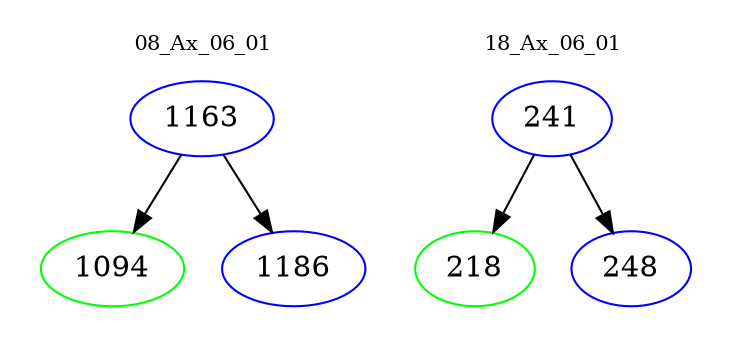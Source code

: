 digraph{
subgraph cluster_0 {
color = white
label = "08_Ax_06_01";
fontsize=10;
T0_1163 [label="1163", color="blue"]
T0_1163 -> T0_1094 [color="black"]
T0_1094 [label="1094", color="green"]
T0_1163 -> T0_1186 [color="black"]
T0_1186 [label="1186", color="blue"]
}
subgraph cluster_1 {
color = white
label = "18_Ax_06_01";
fontsize=10;
T1_241 [label="241", color="blue"]
T1_241 -> T1_218 [color="black"]
T1_218 [label="218", color="green"]
T1_241 -> T1_248 [color="black"]
T1_248 [label="248", color="blue"]
}
}
